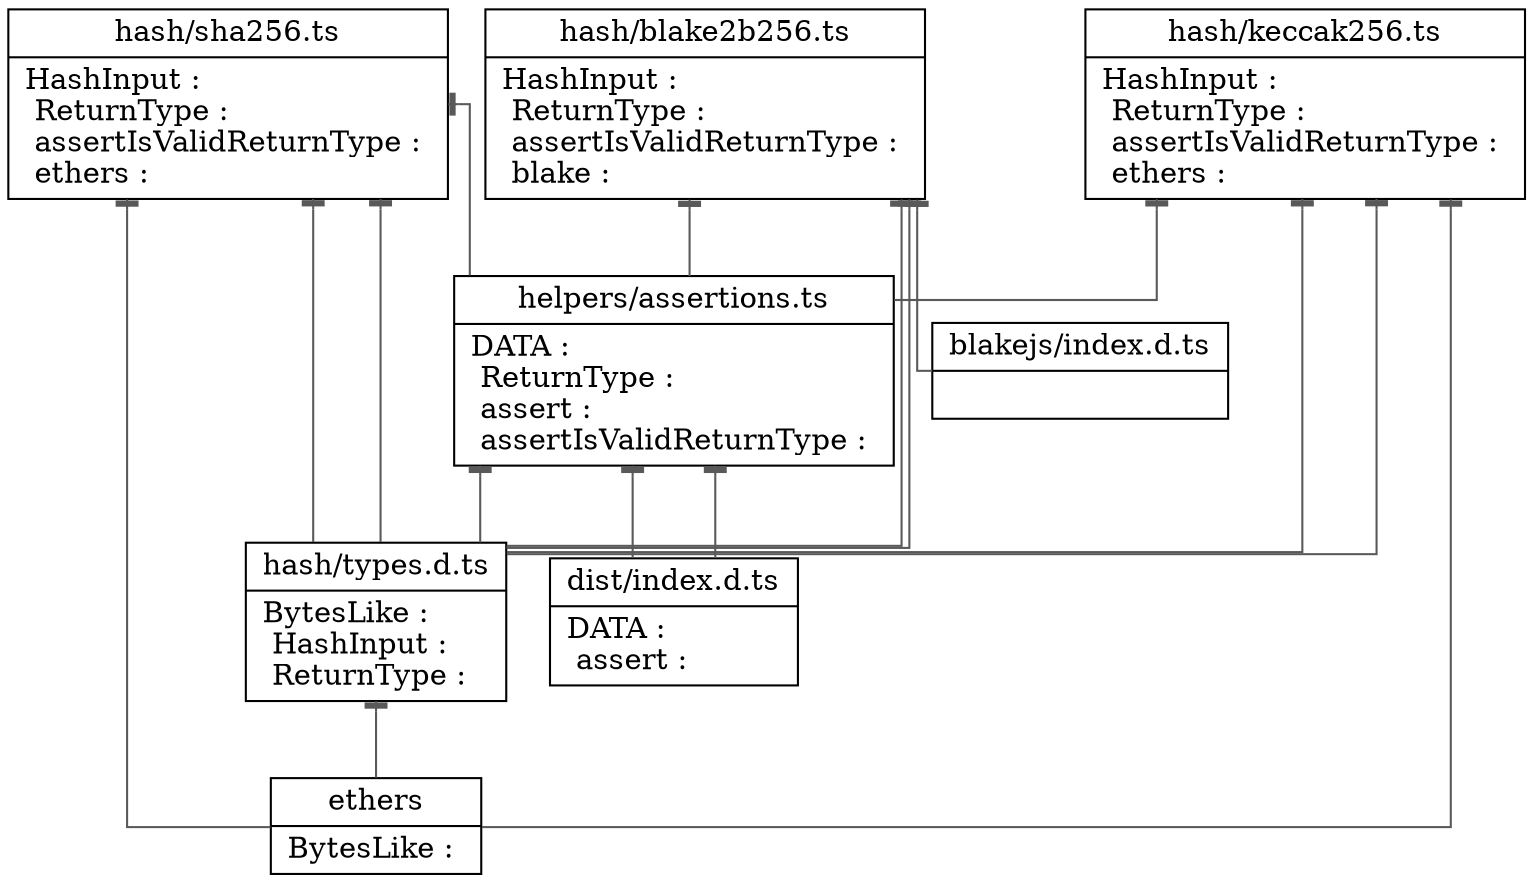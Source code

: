 digraph "hash" {

splines  = ortho;
fontname = "Inconsolata";

node [colorscheme = ylgnbu4];
edge [colorscheme = dark28, dir = both];

"blakejs/index.d.ts"    [shape = record, label = "{ blakejs/index.d.ts |  }"];
"dist/index.d.ts"       [shape = record, label = "{ dist/index.d.ts |  DATA : \l  assert : \l }"];
ethers                  [shape = record, label = "{ ethers |  BytesLike : \l }"];
"hash/blake2b256.ts"    [shape = record, label = "{ hash/blake2b256.ts |  HashInput : \l  ReturnType : \l  assertIsValidReturnType : \l  blake : \l }"];
"hash/keccak256.ts"     [shape = record, label = "{ hash/keccak256.ts |  HashInput : \l  ReturnType : \l  assertIsValidReturnType : \l  ethers : \l }"];
"hash/sha256.ts"        [shape = record, label = "{ hash/sha256.ts |  HashInput : \l  ReturnType : \l  assertIsValidReturnType : \l  ethers : \l }"];
"hash/types.d.ts"       [shape = record, label = "{ hash/types.d.ts |  BytesLike : \l  HashInput : \l  ReturnType : \l }"];
"helpers/assertions.ts" [shape = record, label = "{ helpers/assertions.ts |  DATA : \l  ReturnType : \l  assert : \l  assertIsValidReturnType : \l }"];

"hash/blake2b256.ts"    -> "blakejs/index.d.ts"    [color = "#595959", style = solid , arrowtail = tee     , arrowhead = none    , taillabel = "", label = "", headlabel = ""];
"hash/blake2b256.ts"    -> "hash/types.d.ts"       [color = "#595959", style = solid , arrowtail = tee     , arrowhead = none    , taillabel = "", label = "", headlabel = ""];
"hash/blake2b256.ts"    -> "hash/types.d.ts"       [color = "#595959", style = solid , arrowtail = tee     , arrowhead = none    , taillabel = "", label = "", headlabel = ""];
"hash/blake2b256.ts"    -> "helpers/assertions.ts" [color = "#595959", style = solid , arrowtail = tee     , arrowhead = none    , taillabel = "", label = "", headlabel = ""];
"hash/keccak256.ts"     -> ethers                  [color = "#595959", style = solid , arrowtail = tee     , arrowhead = none    , taillabel = "", label = "", headlabel = ""];
"hash/keccak256.ts"     -> "hash/types.d.ts"       [color = "#595959", style = solid , arrowtail = tee     , arrowhead = none    , taillabel = "", label = "", headlabel = ""];
"hash/keccak256.ts"     -> "hash/types.d.ts"       [color = "#595959", style = solid , arrowtail = tee     , arrowhead = none    , taillabel = "", label = "", headlabel = ""];
"hash/keccak256.ts"     -> "helpers/assertions.ts" [color = "#595959", style = solid , arrowtail = tee     , arrowhead = none    , taillabel = "", label = "", headlabel = ""];
"hash/sha256.ts"        -> ethers                  [color = "#595959", style = solid , arrowtail = tee     , arrowhead = none    , taillabel = "", label = "", headlabel = ""];
"hash/sha256.ts"        -> "hash/types.d.ts"       [color = "#595959", style = solid , arrowtail = tee     , arrowhead = none    , taillabel = "", label = "", headlabel = ""];
"hash/sha256.ts"        -> "hash/types.d.ts"       [color = "#595959", style = solid , arrowtail = tee     , arrowhead = none    , taillabel = "", label = "", headlabel = ""];
"hash/sha256.ts"        -> "helpers/assertions.ts" [color = "#595959", style = solid , arrowtail = tee     , arrowhead = none    , taillabel = "", label = "", headlabel = ""];
"hash/types.d.ts"       -> ethers                  [color = "#595959", style = solid , arrowtail = tee     , arrowhead = none    , taillabel = "", label = "", headlabel = ""];
"helpers/assertions.ts" -> "dist/index.d.ts"       [color = "#595959", style = solid , arrowtail = tee     , arrowhead = none    , taillabel = "", label = "", headlabel = ""];
"helpers/assertions.ts" -> "dist/index.d.ts"       [color = "#595959", style = solid , arrowtail = tee     , arrowhead = none    , taillabel = "", label = "", headlabel = ""];
"helpers/assertions.ts" -> "hash/types.d.ts"       [color = "#595959", style = solid , arrowtail = tee     , arrowhead = none    , taillabel = "", label = "", headlabel = ""];

}

